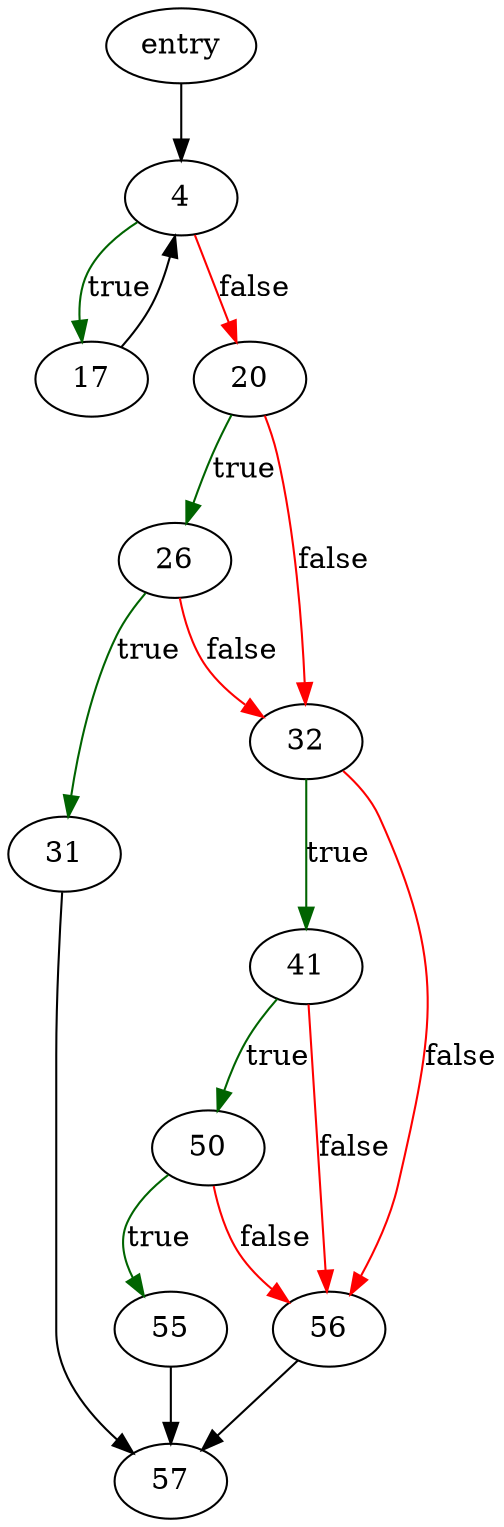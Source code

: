 digraph "line_is_command_terminator" {
	// Node definitions.
	1 [label=entry];
	4;
	17;
	20;
	26;
	31;
	32;
	41;
	50;
	55;
	56;
	57;

	// Edge definitions.
	1 -> 4;
	4 -> 17 [
		color=darkgreen
		label=true
	];
	4 -> 20 [
		color=red
		label=false
	];
	17 -> 4;
	20 -> 26 [
		color=darkgreen
		label=true
	];
	20 -> 32 [
		color=red
		label=false
	];
	26 -> 31 [
		color=darkgreen
		label=true
	];
	26 -> 32 [
		color=red
		label=false
	];
	31 -> 57;
	32 -> 41 [
		color=darkgreen
		label=true
	];
	32 -> 56 [
		color=red
		label=false
	];
	41 -> 50 [
		color=darkgreen
		label=true
	];
	41 -> 56 [
		color=red
		label=false
	];
	50 -> 55 [
		color=darkgreen
		label=true
	];
	50 -> 56 [
		color=red
		label=false
	];
	55 -> 57;
	56 -> 57;
}
